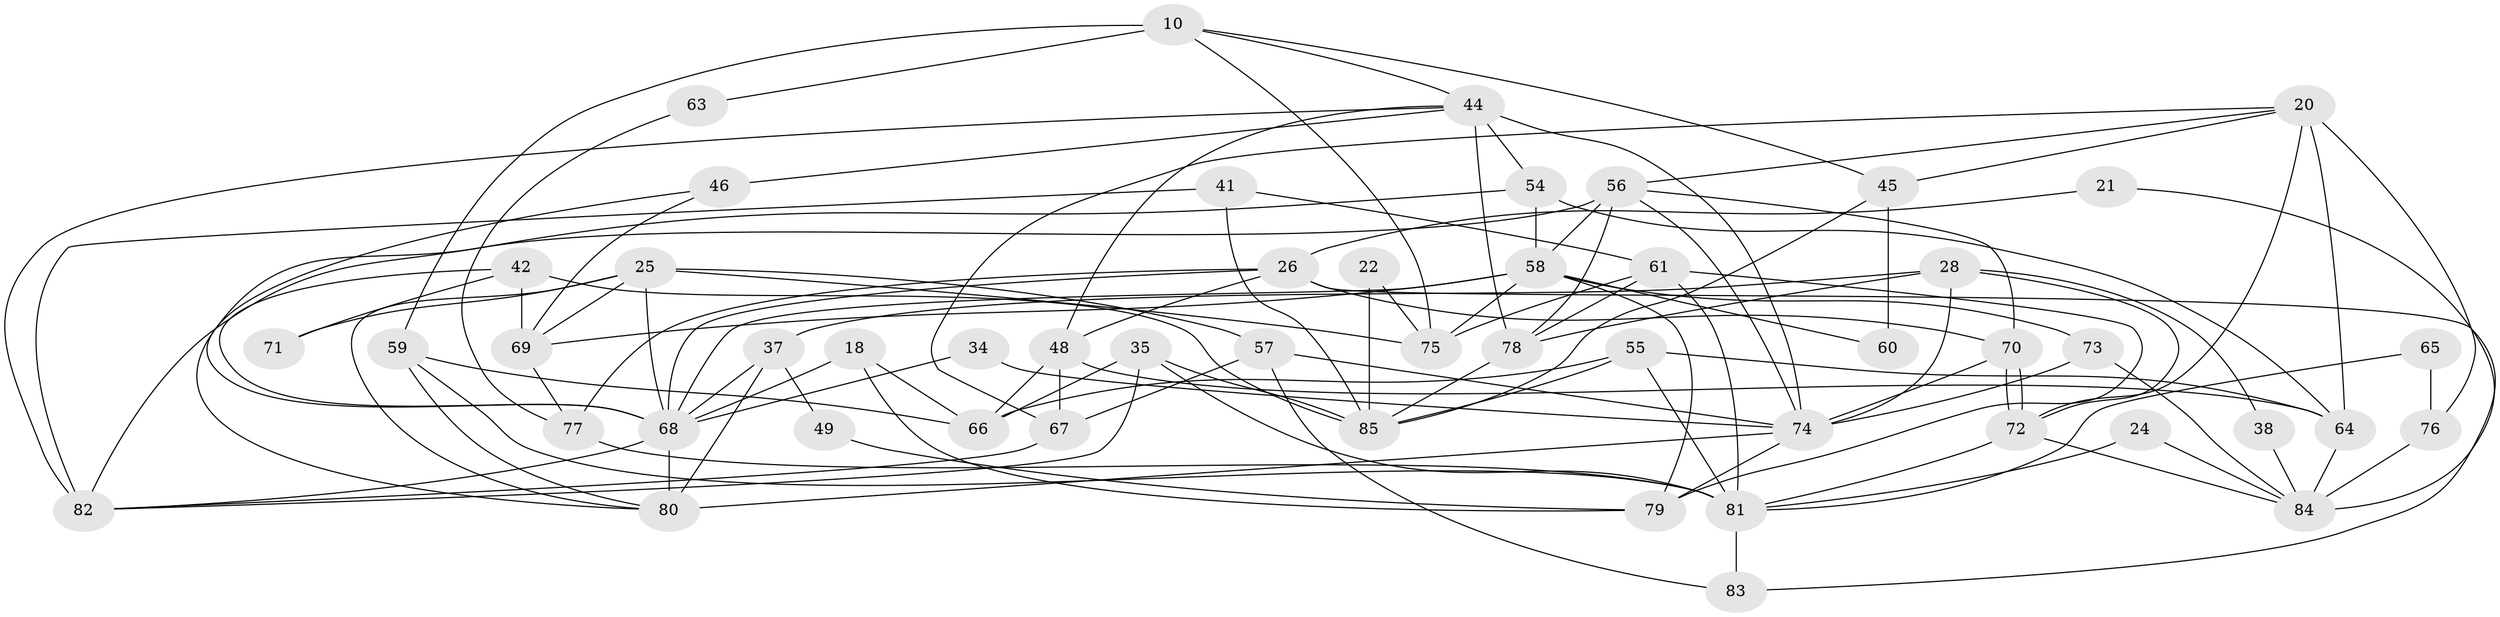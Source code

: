 // original degree distribution, {2: 0.15294117647058825, 4: 0.32941176470588235, 3: 0.21176470588235294, 5: 0.16470588235294117, 6: 0.08235294117647059, 7: 0.047058823529411764, 8: 0.011764705882352941}
// Generated by graph-tools (version 1.1) at 2025/55/03/04/25 21:55:15]
// undirected, 51 vertices, 116 edges
graph export_dot {
graph [start="1"]
  node [color=gray90,style=filled];
  10;
  18;
  20;
  21;
  22;
  24;
  25 [super="+14"];
  26 [super="+23"];
  28;
  34;
  35 [super="+15"];
  37 [super="+7"];
  38;
  41 [super="+1"];
  42 [super="+13"];
  44 [super="+3+9"];
  45;
  46;
  48 [super="+27"];
  49;
  54 [super="+40"];
  55;
  56 [super="+43+29"];
  57 [super="+52"];
  58 [super="+50"];
  59 [super="+39"];
  60;
  61 [super="+47"];
  63;
  64;
  65;
  66 [super="+11"];
  67;
  68 [super="+31+32"];
  69 [super="+5"];
  70;
  71;
  72;
  73;
  74 [super="+12"];
  75;
  76 [super="+30"];
  77;
  78;
  79;
  80 [super="+62+51"];
  81 [super="+33"];
  82 [super="+36+53"];
  83;
  84 [super="+16"];
  85 [super="+19"];
  10 -- 45;
  10 -- 59 [weight=2];
  10 -- 63;
  10 -- 75;
  10 -- 44;
  18 -- 79;
  18 -- 66;
  18 -- 68;
  20 -- 76 [weight=2];
  20 -- 72;
  20 -- 45;
  20 -- 64;
  20 -- 67;
  20 -- 56;
  21 -- 84;
  21 -- 26;
  22 -- 75;
  22 -- 85;
  24 -- 84;
  24 -- 81;
  25 -- 57 [weight=2];
  25 -- 69;
  25 -- 71;
  25 -- 80 [weight=2];
  25 -- 75;
  25 -- 68;
  26 -- 48 [weight=2];
  26 -- 83;
  26 -- 68;
  26 -- 70;
  26 -- 77;
  28 -- 74;
  28 -- 37 [weight=2];
  28 -- 38;
  28 -- 72;
  28 -- 78;
  34 -- 74;
  34 -- 68;
  35 -- 66;
  35 -- 81;
  35 -- 85 [weight=2];
  35 -- 82;
  37 -- 49;
  37 -- 80 [weight=2];
  37 -- 68;
  38 -- 84;
  41 -- 61;
  41 -- 85 [weight=2];
  41 -- 82;
  42 -- 85 [weight=2];
  42 -- 71;
  42 -- 69;
  42 -- 68;
  44 -- 48;
  44 -- 46 [weight=2];
  44 -- 54;
  44 -- 78;
  44 -- 74;
  44 -- 82;
  45 -- 60;
  45 -- 85;
  46 -- 68;
  46 -- 69;
  48 -- 64;
  48 -- 67;
  48 -- 66;
  49 -- 79;
  54 -- 64;
  54 -- 58 [weight=2];
  54 -- 80;
  55 -- 64;
  55 -- 66;
  55 -- 81;
  55 -- 85;
  56 -- 70;
  56 -- 78;
  56 -- 58;
  56 -- 82 [weight=2];
  56 -- 74;
  57 -- 74 [weight=2];
  57 -- 83;
  57 -- 67;
  58 -- 60;
  58 -- 73;
  58 -- 68;
  58 -- 69;
  58 -- 75;
  58 -- 79;
  59 -- 81 [weight=2];
  59 -- 80;
  59 -- 66;
  61 -- 78;
  61 -- 79;
  61 -- 81;
  61 -- 75;
  63 -- 77;
  64 -- 84;
  65 -- 76;
  65 -- 81;
  67 -- 82;
  68 -- 80;
  68 -- 82;
  69 -- 77;
  70 -- 72;
  70 -- 72;
  70 -- 74;
  72 -- 81;
  72 -- 84;
  73 -- 84;
  73 -- 74;
  74 -- 80 [weight=2];
  74 -- 79 [weight=2];
  76 -- 84 [weight=2];
  77 -- 81;
  78 -- 85 [weight=2];
  81 -- 83;
}
